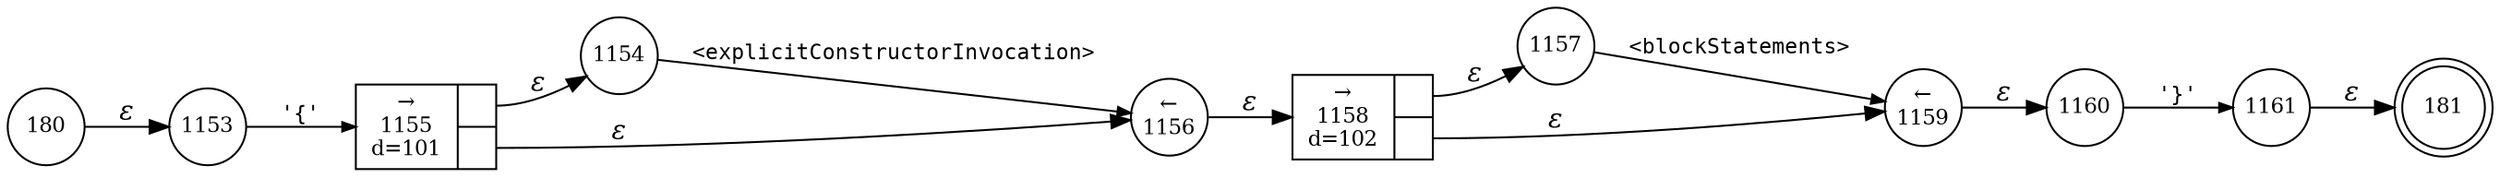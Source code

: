 digraph ATN {
rankdir=LR;
s181[fontsize=11, label="181", shape=doublecircle, fixedsize=true, width=.6];
s1153[fontsize=11,label="1153", shape=circle, fixedsize=true, width=.55, peripheries=1];
s1154[fontsize=11,label="1154", shape=circle, fixedsize=true, width=.55, peripheries=1];
s1155[fontsize=11,label="{&rarr;\n1155\nd=101|{<p0>|<p1>}}", shape=record, fixedsize=false, peripheries=1];
s180[fontsize=11,label="180", shape=circle, fixedsize=true, width=.55, peripheries=1];
s1156[fontsize=11,label="&larr;\n1156", shape=circle, fixedsize=true, width=.55, peripheries=1];
s1157[fontsize=11,label="1157", shape=circle, fixedsize=true, width=.55, peripheries=1];
s1158[fontsize=11,label="{&rarr;\n1158\nd=102|{<p0>|<p1>}}", shape=record, fixedsize=false, peripheries=1];
s1159[fontsize=11,label="&larr;\n1159", shape=circle, fixedsize=true, width=.55, peripheries=1];
s1160[fontsize=11,label="1160", shape=circle, fixedsize=true, width=.55, peripheries=1];
s1161[fontsize=11,label="1161", shape=circle, fixedsize=true, width=.55, peripheries=1];
s180 -> s1153 [fontname="Times-Italic", label="&epsilon;"];
s1153 -> s1155 [fontsize=11, fontname="Courier", arrowsize=.7, label = "'{'", arrowhead = normal];
s1155:p0 -> s1154 [fontname="Times-Italic", label="&epsilon;"];
s1155:p1 -> s1156 [fontname="Times-Italic", label="&epsilon;"];
s1154 -> s1156 [fontsize=11, fontname="Courier", arrowsize=.7, label = "<explicitConstructorInvocation>", arrowhead = normal];
s1156 -> s1158 [fontname="Times-Italic", label="&epsilon;"];
s1158:p0 -> s1157 [fontname="Times-Italic", label="&epsilon;"];
s1158:p1 -> s1159 [fontname="Times-Italic", label="&epsilon;"];
s1157 -> s1159 [fontsize=11, fontname="Courier", arrowsize=.7, label = "<blockStatements>", arrowhead = normal];
s1159 -> s1160 [fontname="Times-Italic", label="&epsilon;"];
s1160 -> s1161 [fontsize=11, fontname="Courier", arrowsize=.7, label = "'}'", arrowhead = normal];
s1161 -> s181 [fontname="Times-Italic", label="&epsilon;"];
}